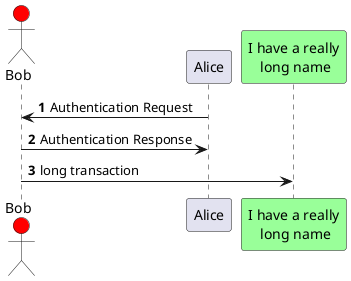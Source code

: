 @startuml
'https://plantuml.com/sequence-diagram

autonumber
actor Bob #red
participant Alice
participant "I have a really\n long name" as L #99FF99
Alice -> Bob: Authentication Request
Bob -> Alice: Authentication Response
Bob -> L: long transaction
@enduml